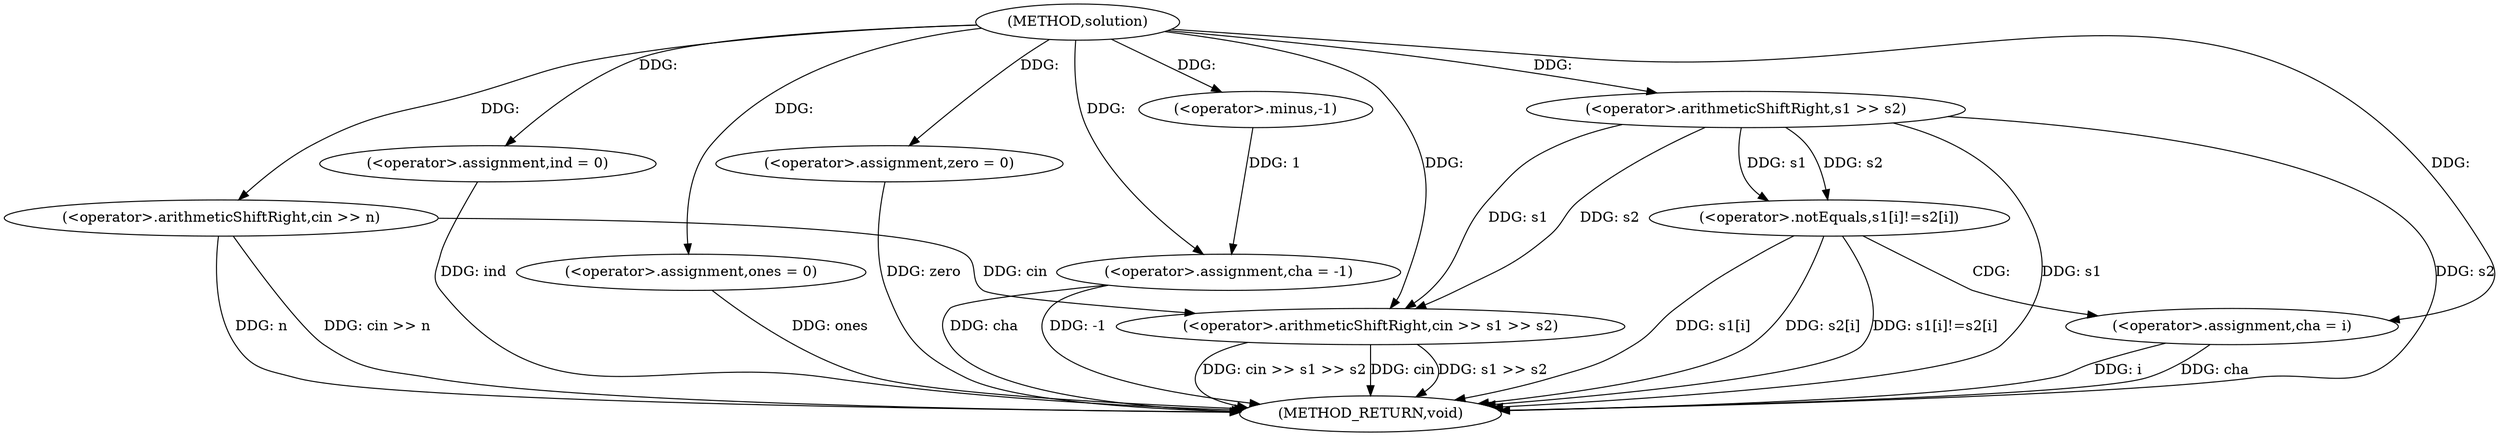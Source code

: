 digraph "solution" {  
"1000681" [label = "(METHOD,solution)" ]
"1000724" [label = "(METHOD_RETURN,void)" ]
"1000684" [label = "(<operator>.arithmeticShiftRight,cin >> n)" ]
"1000689" [label = "(<operator>.arithmeticShiftRight,cin >> s1 >> s2)" ]
"1000695" [label = "(<operator>.assignment,cha = -1)" ]
"1000700" [label = "(<operator>.assignment,ind = 0)" ]
"1000704" [label = "(<operator>.assignment,ones = 0)" ]
"1000708" [label = "(<operator>.assignment,zero = 0)" ]
"1000691" [label = "(<operator>.arithmeticShiftRight,s1 >> s2)" ]
"1000697" [label = "(<operator>.minus,-1)" ]
"1000713" [label = "(<operator>.notEquals,s1[i]!=s2[i])" ]
"1000721" [label = "(<operator>.assignment,cha = i)" ]
  "1000684" -> "1000724"  [ label = "DDG: n"] 
  "1000684" -> "1000724"  [ label = "DDG: cin >> n"] 
  "1000689" -> "1000724"  [ label = "DDG: cin"] 
  "1000691" -> "1000724"  [ label = "DDG: s1"] 
  "1000691" -> "1000724"  [ label = "DDG: s2"] 
  "1000689" -> "1000724"  [ label = "DDG: s1 >> s2"] 
  "1000689" -> "1000724"  [ label = "DDG: cin >> s1 >> s2"] 
  "1000695" -> "1000724"  [ label = "DDG: cha"] 
  "1000695" -> "1000724"  [ label = "DDG: -1"] 
  "1000700" -> "1000724"  [ label = "DDG: ind"] 
  "1000704" -> "1000724"  [ label = "DDG: ones"] 
  "1000708" -> "1000724"  [ label = "DDG: zero"] 
  "1000713" -> "1000724"  [ label = "DDG: s1[i]"] 
  "1000713" -> "1000724"  [ label = "DDG: s2[i]"] 
  "1000713" -> "1000724"  [ label = "DDG: s1[i]!=s2[i]"] 
  "1000721" -> "1000724"  [ label = "DDG: cha"] 
  "1000721" -> "1000724"  [ label = "DDG: i"] 
  "1000697" -> "1000695"  [ label = "DDG: 1"] 
  "1000681" -> "1000700"  [ label = "DDG: "] 
  "1000681" -> "1000704"  [ label = "DDG: "] 
  "1000681" -> "1000708"  [ label = "DDG: "] 
  "1000681" -> "1000684"  [ label = "DDG: "] 
  "1000684" -> "1000689"  [ label = "DDG: cin"] 
  "1000681" -> "1000689"  [ label = "DDG: "] 
  "1000691" -> "1000689"  [ label = "DDG: s1"] 
  "1000691" -> "1000689"  [ label = "DDG: s2"] 
  "1000681" -> "1000695"  [ label = "DDG: "] 
  "1000681" -> "1000691"  [ label = "DDG: "] 
  "1000681" -> "1000697"  [ label = "DDG: "] 
  "1000691" -> "1000713"  [ label = "DDG: s1"] 
  "1000691" -> "1000713"  [ label = "DDG: s2"] 
  "1000681" -> "1000721"  [ label = "DDG: "] 
  "1000713" -> "1000721"  [ label = "CDG: "] 
}
